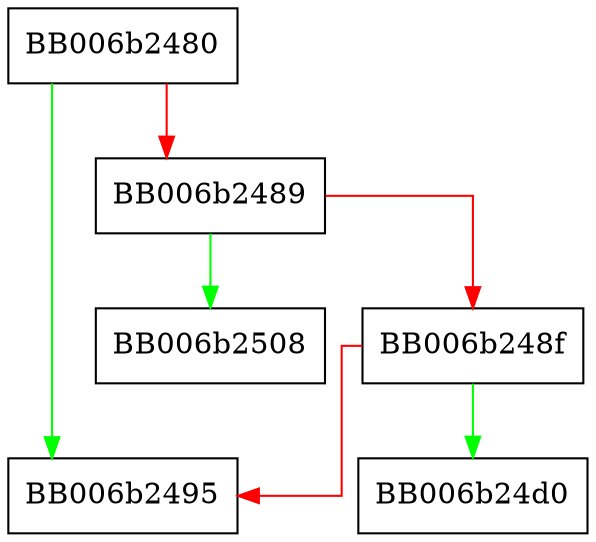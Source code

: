 digraph rsa_to_RSA_der_encode {
  node [shape="box"];
  graph [splines=ortho];
  BB006b2480 -> BB006b2495 [color="green"];
  BB006b2480 -> BB006b2489 [color="red"];
  BB006b2489 -> BB006b2508 [color="green"];
  BB006b2489 -> BB006b248f [color="red"];
  BB006b248f -> BB006b24d0 [color="green"];
  BB006b248f -> BB006b2495 [color="red"];
}